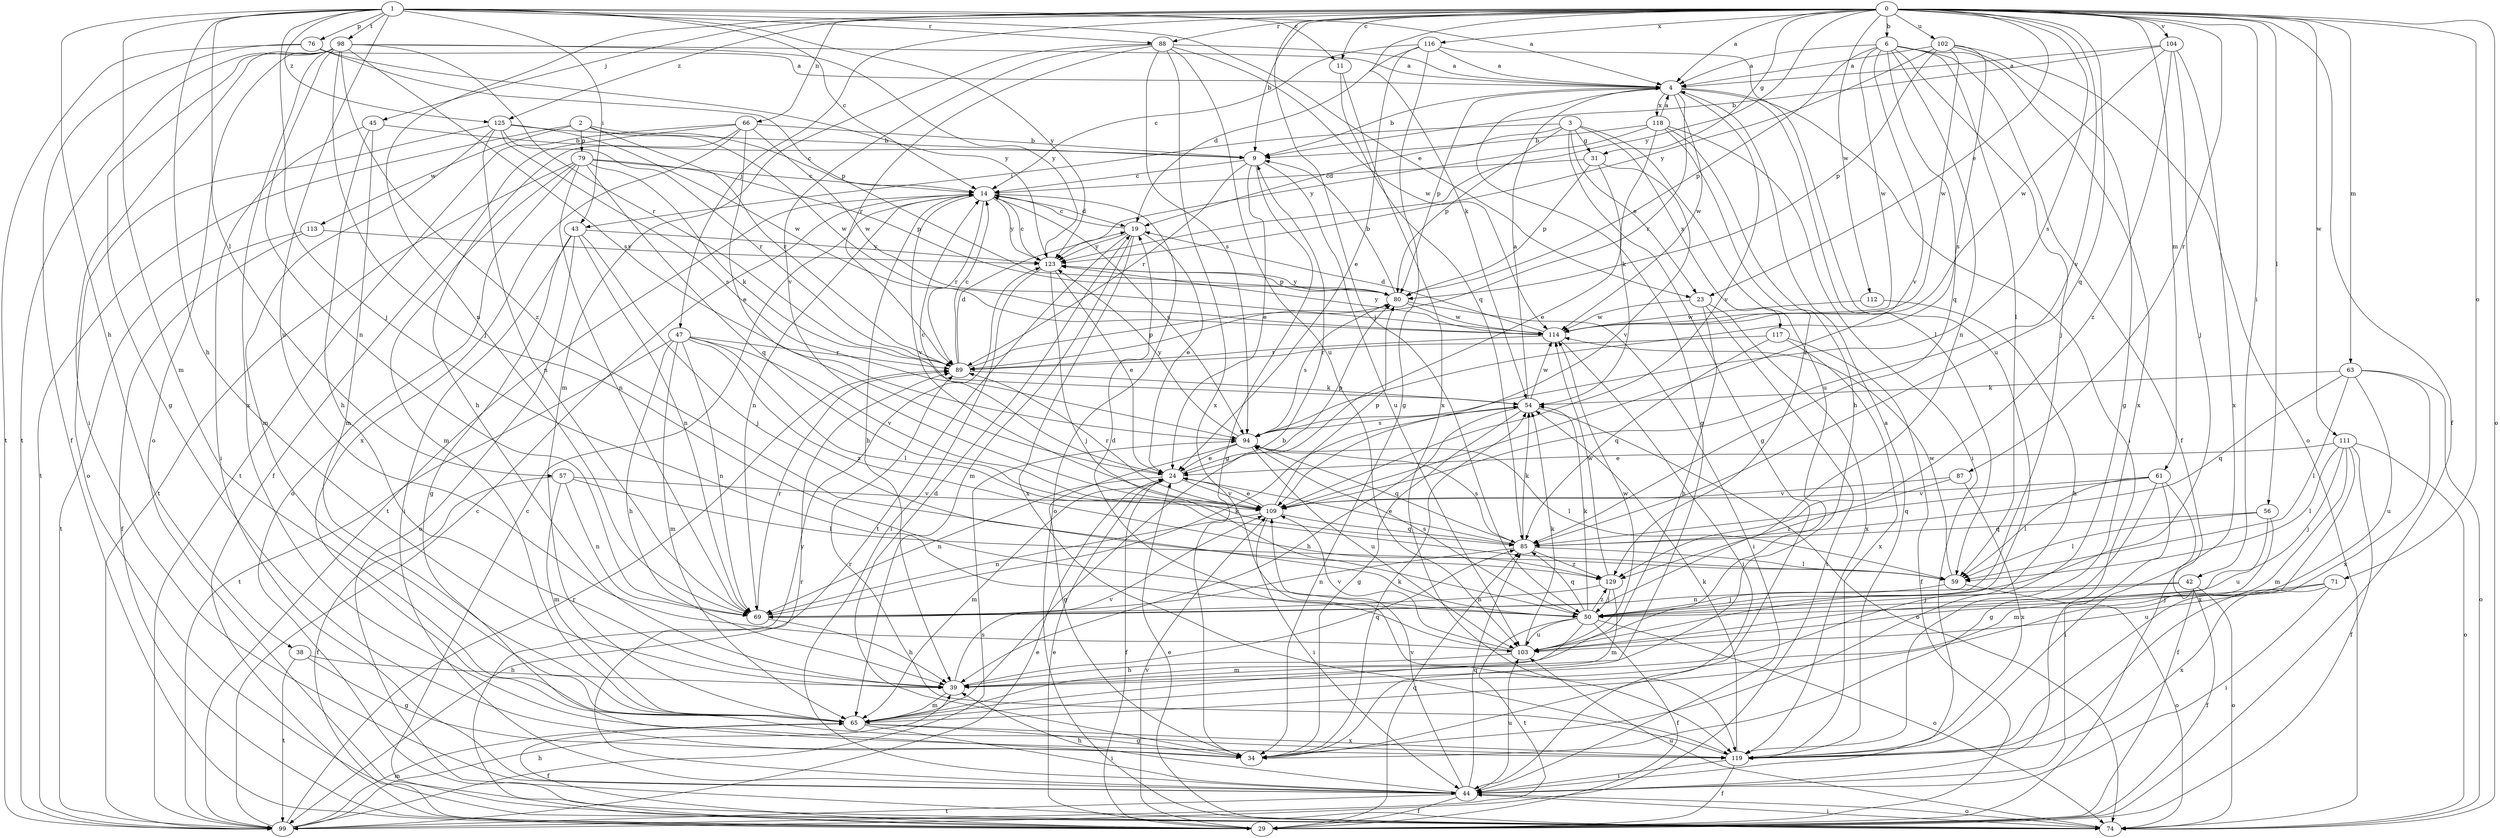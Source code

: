 strict digraph  {
0;
1;
2;
3;
4;
6;
9;
11;
14;
19;
23;
24;
29;
31;
34;
38;
39;
42;
43;
44;
45;
47;
50;
54;
56;
57;
59;
61;
63;
65;
66;
69;
71;
74;
76;
79;
80;
85;
87;
88;
89;
94;
98;
99;
102;
103;
104;
109;
111;
112;
113;
114;
116;
117;
118;
119;
123;
125;
129;
0 -> 4  [label=a];
0 -> 6  [label=b];
0 -> 9  [label=b];
0 -> 11  [label=c];
0 -> 23  [label=e];
0 -> 29  [label=f];
0 -> 31  [label=g];
0 -> 42  [label=i];
0 -> 45  [label=j];
0 -> 47  [label=j];
0 -> 50  [label=j];
0 -> 54  [label=k];
0 -> 56  [label=l];
0 -> 61  [label=m];
0 -> 63  [label=m];
0 -> 66  [label=n];
0 -> 69  [label=n];
0 -> 71  [label=o];
0 -> 74  [label=o];
0 -> 85  [label=q];
0 -> 87  [label=r];
0 -> 88  [label=r];
0 -> 94  [label=s];
0 -> 102  [label=u];
0 -> 104  [label=v];
0 -> 109  [label=v];
0 -> 111  [label=w];
0 -> 112  [label=w];
0 -> 116  [label=x];
0 -> 123  [label=y];
0 -> 125  [label=z];
1 -> 4  [label=a];
1 -> 11  [label=c];
1 -> 14  [label=c];
1 -> 23  [label=e];
1 -> 38  [label=h];
1 -> 39  [label=h];
1 -> 43  [label=i];
1 -> 50  [label=j];
1 -> 57  [label=l];
1 -> 65  [label=m];
1 -> 76  [label=p];
1 -> 88  [label=r];
1 -> 98  [label=t];
1 -> 103  [label=u];
1 -> 123  [label=y];
1 -> 125  [label=z];
2 -> 14  [label=c];
2 -> 79  [label=p];
2 -> 89  [label=r];
2 -> 99  [label=t];
2 -> 113  [label=w];
2 -> 114  [label=w];
3 -> 19  [label=d];
3 -> 23  [label=e];
3 -> 31  [label=g];
3 -> 34  [label=g];
3 -> 43  [label=i];
3 -> 80  [label=p];
3 -> 103  [label=u];
3 -> 117  [label=x];
4 -> 9  [label=b];
4 -> 34  [label=g];
4 -> 44  [label=i];
4 -> 59  [label=l];
4 -> 80  [label=p];
4 -> 89  [label=r];
4 -> 109  [label=v];
4 -> 114  [label=w];
4 -> 118  [label=x];
6 -> 4  [label=a];
6 -> 29  [label=f];
6 -> 50  [label=j];
6 -> 59  [label=l];
6 -> 69  [label=n];
6 -> 80  [label=p];
6 -> 85  [label=q];
6 -> 109  [label=v];
6 -> 114  [label=w];
6 -> 119  [label=x];
9 -> 14  [label=c];
9 -> 24  [label=e];
9 -> 34  [label=g];
9 -> 89  [label=r];
9 -> 103  [label=u];
11 -> 85  [label=q];
11 -> 119  [label=x];
14 -> 19  [label=d];
14 -> 39  [label=h];
14 -> 69  [label=n];
14 -> 74  [label=o];
14 -> 89  [label=r];
14 -> 94  [label=s];
14 -> 99  [label=t];
14 -> 109  [label=v];
14 -> 123  [label=y];
19 -> 14  [label=c];
19 -> 24  [label=e];
19 -> 65  [label=m];
19 -> 99  [label=t];
19 -> 119  [label=x];
19 -> 123  [label=y];
23 -> 39  [label=h];
23 -> 99  [label=t];
23 -> 114  [label=w];
23 -> 119  [label=x];
24 -> 14  [label=c];
24 -> 29  [label=f];
24 -> 65  [label=m];
24 -> 69  [label=n];
24 -> 80  [label=p];
24 -> 109  [label=v];
29 -> 14  [label=c];
29 -> 24  [label=e];
29 -> 85  [label=q];
29 -> 109  [label=v];
29 -> 123  [label=y];
31 -> 14  [label=c];
31 -> 24  [label=e];
31 -> 80  [label=p];
31 -> 109  [label=v];
34 -> 19  [label=d];
34 -> 54  [label=k];
38 -> 34  [label=g];
38 -> 39  [label=h];
38 -> 99  [label=t];
39 -> 65  [label=m];
39 -> 85  [label=q];
39 -> 109  [label=v];
42 -> 29  [label=f];
42 -> 50  [label=j];
42 -> 69  [label=n];
42 -> 74  [label=o];
43 -> 34  [label=g];
43 -> 44  [label=i];
43 -> 50  [label=j];
43 -> 69  [label=n];
43 -> 74  [label=o];
43 -> 123  [label=y];
44 -> 29  [label=f];
44 -> 39  [label=h];
44 -> 74  [label=o];
44 -> 85  [label=q];
44 -> 89  [label=r];
44 -> 99  [label=t];
44 -> 103  [label=u];
44 -> 109  [label=v];
45 -> 9  [label=b];
45 -> 39  [label=h];
45 -> 44  [label=i];
45 -> 65  [label=m];
47 -> 39  [label=h];
47 -> 59  [label=l];
47 -> 65  [label=m];
47 -> 69  [label=n];
47 -> 89  [label=r];
47 -> 99  [label=t];
47 -> 109  [label=v];
47 -> 129  [label=z];
50 -> 29  [label=f];
50 -> 54  [label=k];
50 -> 65  [label=m];
50 -> 74  [label=o];
50 -> 85  [label=q];
50 -> 94  [label=s];
50 -> 99  [label=t];
50 -> 103  [label=u];
50 -> 129  [label=z];
54 -> 4  [label=a];
54 -> 34  [label=g];
54 -> 39  [label=h];
54 -> 74  [label=o];
54 -> 94  [label=s];
54 -> 114  [label=w];
56 -> 59  [label=l];
56 -> 65  [label=m];
56 -> 85  [label=q];
56 -> 103  [label=u];
57 -> 29  [label=f];
57 -> 59  [label=l];
57 -> 65  [label=m];
57 -> 69  [label=n];
57 -> 109  [label=v];
59 -> 50  [label=j];
59 -> 74  [label=o];
59 -> 114  [label=w];
61 -> 29  [label=f];
61 -> 34  [label=g];
61 -> 44  [label=i];
61 -> 59  [label=l];
61 -> 85  [label=q];
61 -> 109  [label=v];
63 -> 54  [label=k];
63 -> 59  [label=l];
63 -> 74  [label=o];
63 -> 85  [label=q];
63 -> 103  [label=u];
63 -> 119  [label=x];
65 -> 9  [label=b];
65 -> 29  [label=f];
65 -> 34  [label=g];
65 -> 44  [label=i];
65 -> 119  [label=x];
66 -> 9  [label=b];
66 -> 24  [label=e];
66 -> 29  [label=f];
66 -> 39  [label=h];
66 -> 99  [label=t];
66 -> 114  [label=w];
66 -> 119  [label=x];
69 -> 39  [label=h];
69 -> 54  [label=k];
69 -> 89  [label=r];
71 -> 44  [label=i];
71 -> 50  [label=j];
71 -> 103  [label=u];
71 -> 119  [label=x];
74 -> 24  [label=e];
74 -> 44  [label=i];
74 -> 103  [label=u];
76 -> 4  [label=a];
76 -> 29  [label=f];
76 -> 80  [label=p];
76 -> 99  [label=t];
76 -> 123  [label=y];
79 -> 14  [label=c];
79 -> 54  [label=k];
79 -> 65  [label=m];
79 -> 69  [label=n];
79 -> 74  [label=o];
79 -> 80  [label=p];
79 -> 85  [label=q];
79 -> 99  [label=t];
80 -> 9  [label=b];
80 -> 44  [label=i];
80 -> 94  [label=s];
80 -> 114  [label=w];
80 -> 123  [label=y];
85 -> 24  [label=e];
85 -> 54  [label=k];
85 -> 59  [label=l];
85 -> 69  [label=n];
85 -> 94  [label=s];
85 -> 129  [label=z];
87 -> 109  [label=v];
87 -> 119  [label=x];
87 -> 129  [label=z];
88 -> 4  [label=a];
88 -> 65  [label=m];
88 -> 89  [label=r];
88 -> 94  [label=s];
88 -> 103  [label=u];
88 -> 109  [label=v];
88 -> 114  [label=w];
88 -> 119  [label=x];
89 -> 14  [label=c];
89 -> 19  [label=d];
89 -> 54  [label=k];
89 -> 80  [label=p];
94 -> 24  [label=e];
94 -> 34  [label=g];
94 -> 59  [label=l];
94 -> 85  [label=q];
94 -> 103  [label=u];
94 -> 123  [label=y];
98 -> 4  [label=a];
98 -> 34  [label=g];
98 -> 44  [label=i];
98 -> 50  [label=j];
98 -> 69  [label=n];
98 -> 74  [label=o];
98 -> 89  [label=r];
98 -> 94  [label=s];
98 -> 99  [label=t];
98 -> 119  [label=x];
98 -> 123  [label=y];
98 -> 129  [label=z];
99 -> 14  [label=c];
99 -> 24  [label=e];
99 -> 39  [label=h];
99 -> 65  [label=m];
99 -> 89  [label=r];
99 -> 94  [label=s];
102 -> 4  [label=a];
102 -> 34  [label=g];
102 -> 74  [label=o];
102 -> 80  [label=p];
102 -> 94  [label=s];
102 -> 114  [label=w];
102 -> 123  [label=y];
103 -> 19  [label=d];
103 -> 39  [label=h];
103 -> 54  [label=k];
103 -> 109  [label=v];
103 -> 114  [label=w];
104 -> 4  [label=a];
104 -> 9  [label=b];
104 -> 50  [label=j];
104 -> 114  [label=w];
104 -> 119  [label=x];
104 -> 129  [label=z];
109 -> 24  [label=e];
109 -> 44  [label=i];
109 -> 69  [label=n];
109 -> 80  [label=p];
109 -> 85  [label=q];
109 -> 89  [label=r];
111 -> 24  [label=e];
111 -> 29  [label=f];
111 -> 50  [label=j];
111 -> 59  [label=l];
111 -> 65  [label=m];
111 -> 74  [label=o];
111 -> 119  [label=x];
112 -> 39  [label=h];
112 -> 114  [label=w];
113 -> 29  [label=f];
113 -> 99  [label=t];
113 -> 123  [label=y];
114 -> 19  [label=d];
114 -> 44  [label=i];
114 -> 89  [label=r];
114 -> 123  [label=y];
116 -> 4  [label=a];
116 -> 14  [label=c];
116 -> 19  [label=d];
116 -> 24  [label=e];
116 -> 34  [label=g];
116 -> 103  [label=u];
117 -> 29  [label=f];
117 -> 85  [label=q];
117 -> 89  [label=r];
117 -> 119  [label=x];
118 -> 4  [label=a];
118 -> 9  [label=b];
118 -> 39  [label=h];
118 -> 44  [label=i];
118 -> 54  [label=k];
118 -> 123  [label=y];
118 -> 129  [label=z];
119 -> 4  [label=a];
119 -> 29  [label=f];
119 -> 44  [label=i];
119 -> 54  [label=k];
119 -> 89  [label=r];
123 -> 14  [label=c];
123 -> 24  [label=e];
123 -> 44  [label=i];
123 -> 50  [label=j];
123 -> 80  [label=p];
125 -> 9  [label=b];
125 -> 65  [label=m];
125 -> 69  [label=n];
125 -> 74  [label=o];
125 -> 89  [label=r];
125 -> 94  [label=s];
125 -> 114  [label=w];
129 -> 50  [label=j];
129 -> 65  [label=m];
129 -> 69  [label=n];
129 -> 114  [label=w];
}
